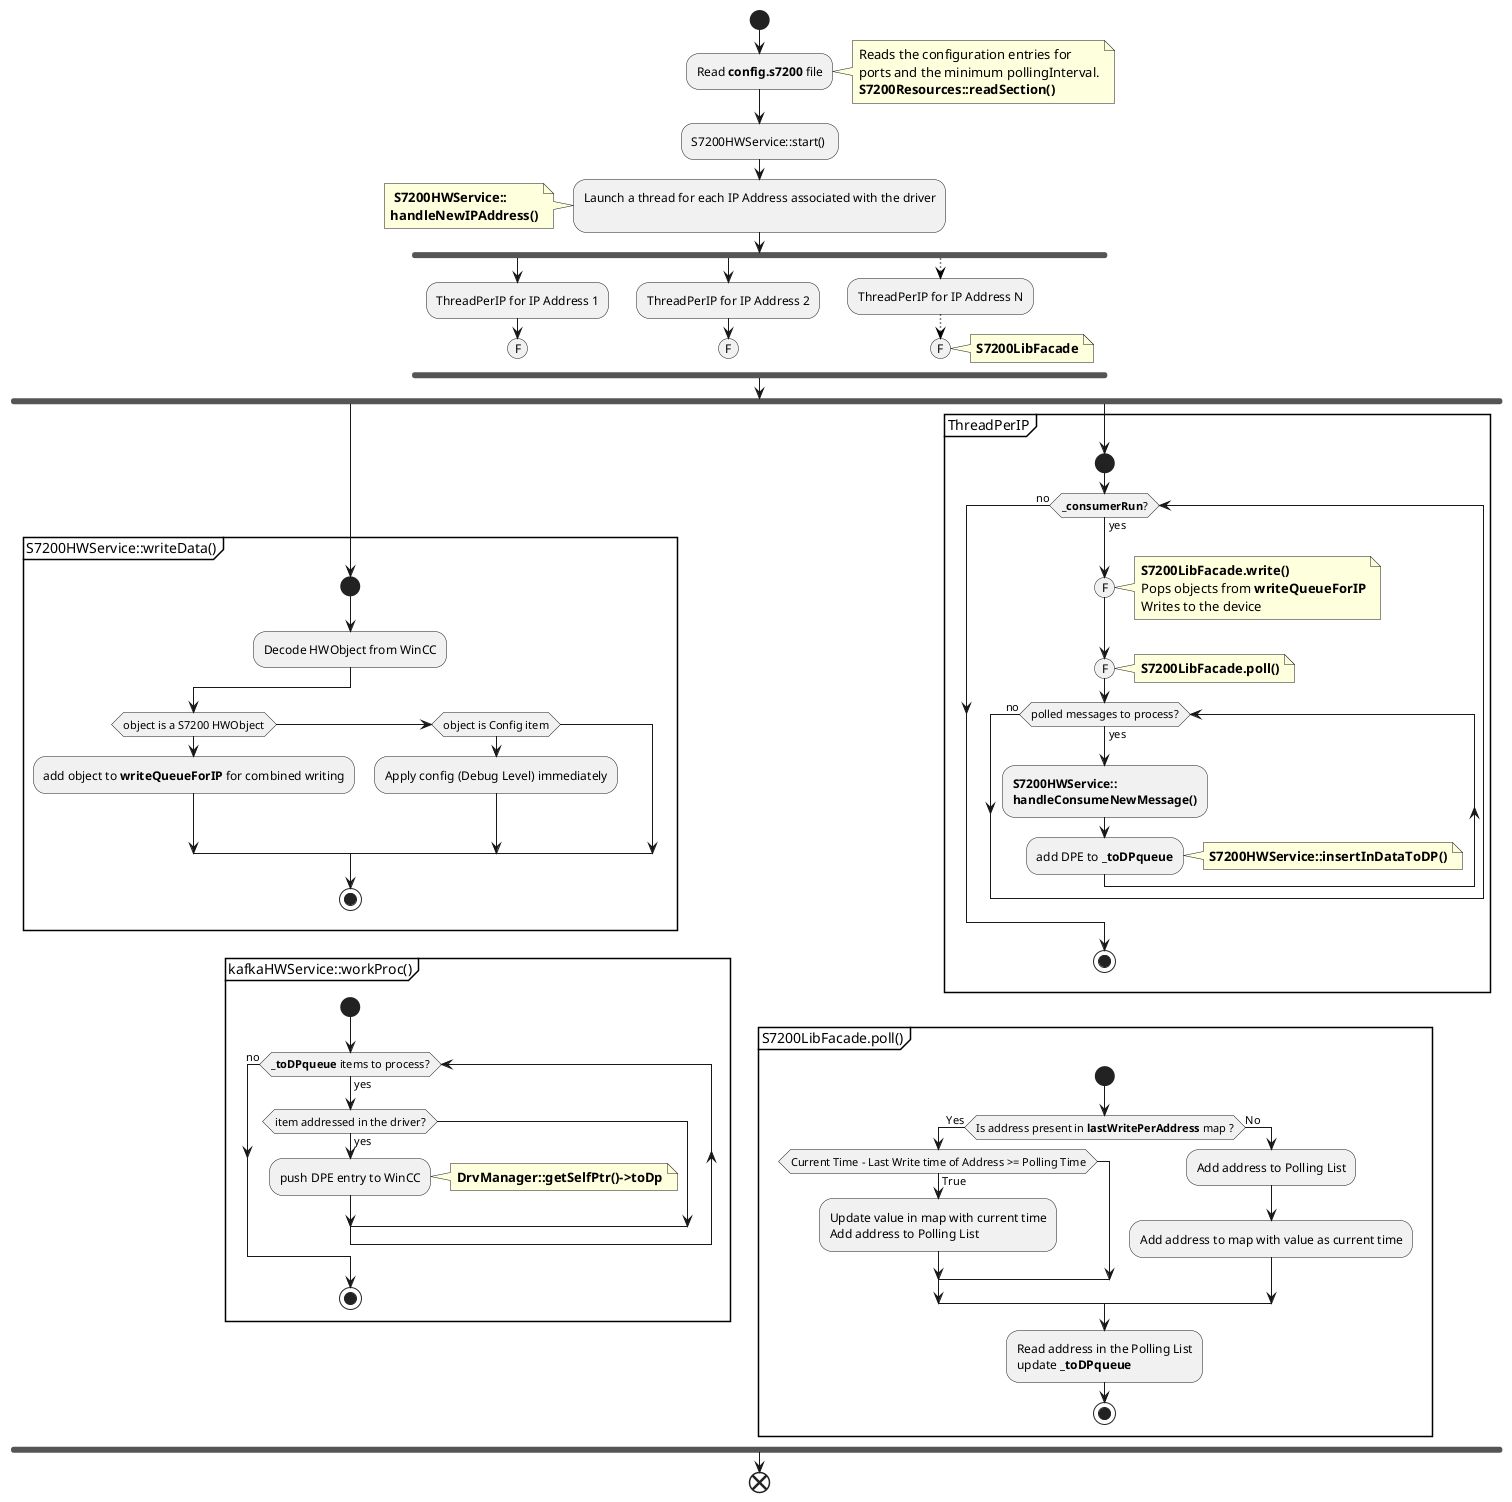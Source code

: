 @startuml
start

:Read <b>config.s7200</b> file;
note right
    Reads the configuration entries for 
    ports and the minimum pollingInterval.
    <b>S7200Resources::readSection()</b>
end note   
:S7200HWService::start() ;

:Launch a thread for each IP Address associated with the driver
;
note left
    <b> S7200HWService::
    <b>handleNewIPAddress()
end note
fork
    :ThreadPerIP for IP Address 1;
    (F)
    detach
fork again
    :ThreadPerIP for IP Address 2;
    (F)
    detach
fork again 
    -[#black,dotted]->
    :ThreadPerIP for IP Address N;
    -[#black,dotted]->
    (F)
    note right
        <b>S7200LibFacade</b>
    end note    
    detach
end fork


fork
    partition S7200HWService::writeData() {
        start
        :Decode HWObject from WinCC;
        if(object is a S7200 HWObject) then
            :add object to <b>writeQueueForIP</b> for combined writing;
        else if(object is Config item) then
            :Apply config (Debug Level) immediately;
        endif
        stop
    }
    partition kafkaHWService::workProc() {
        start
        while (<b>_toDPqueue</b> items to process?) is (yes)
            if (item addressed in the driver?) then (yes)
                :push DPE entry to WinCC;
                note right
                    <b>DrvManager::getSelfPtr()->toDp</b>
                end note
            endif
        endwhile (no)  
        stop
    }

fork again 
    skinparam ConditionEndStyle hline
    partition ThreadPerIP {
        start
        while(<b>_consumerRun</b>?) is (yes)
            (F)
            note right
                <b>S7200LibFacade.write()</b>
                Pops objects from <b>writeQueueForIP</b>
                Writes to the device
            end note
            (F)
            note right 
                <b>S7200LibFacade.poll()</b>
            end note
            while (polled messages to process?) is (yes)
                :<b>S7200HWService::
                <b>handleConsumeNewMessage()</b>;
                :add DPE to <b>_toDPqueue</b>;
                note right
                    <b>S7200HWService::insertInDataToDP()</b>
                end note
            endwhile (no)   
        endwhile (no)
        stop
    }
partition S7200LibFacade.poll() {
    start
    if (Is address present in <b>lastWritePerAddress</b> map ?) then (Yes)
        if(Current Time - Last Write time of Address >= Polling Time) then (True)
            :Update value in map with current time
            Add address to Polling List;
        endif
    else (No)
        :Add address to Polling List;
        :Add address to map with value as current time; 
    endif
    :Read address in the Polling List
    update <b>_toDPqueue</b>;
    stop
}   

end fork


end
@enduml